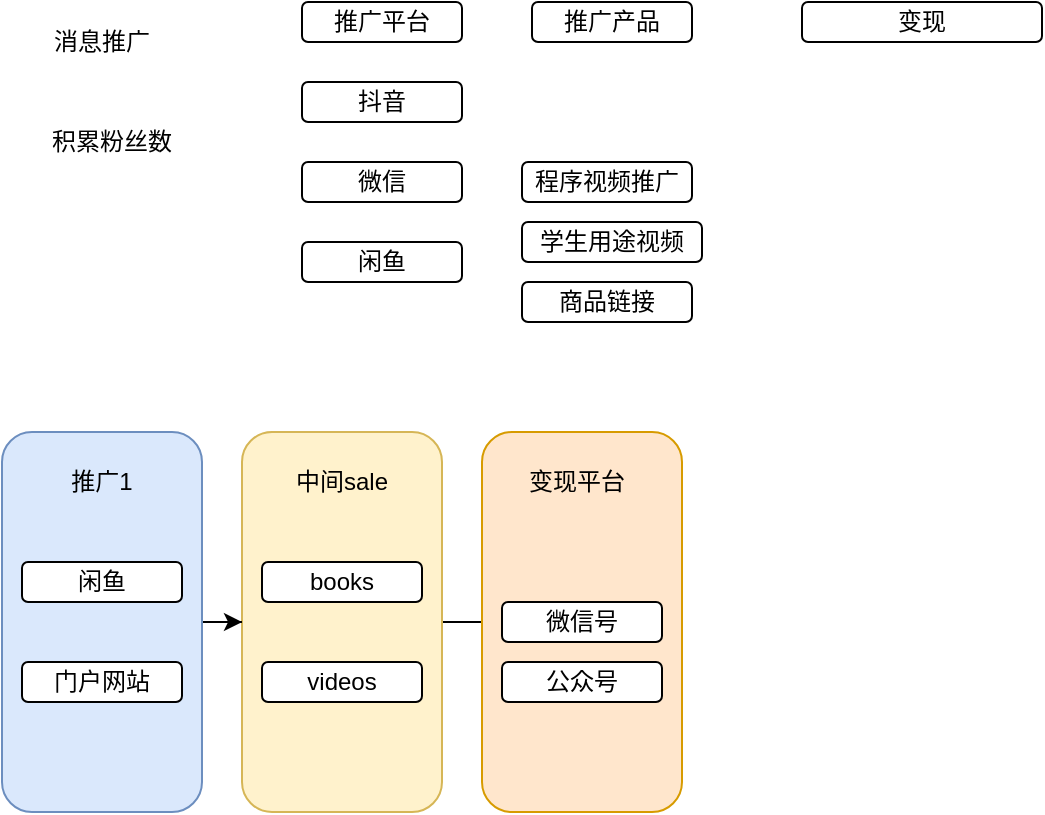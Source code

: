 <mxfile version="12.3.2" type="device" pages="1"><diagram id="OAnZRpoUUYZEL72ACAhj" name="Page-1"><mxGraphModel dx="932" dy="666" grid="1" gridSize="10" guides="1" tooltips="1" connect="1" arrows="1" fold="1" page="1" pageScale="1" pageWidth="850" pageHeight="1100" math="0" shadow="0"><root><mxCell id="0"/><mxCell id="1" parent="0"/><mxCell id="m2C_xmcHTdKJz_s_1MW7-29" value="" style="edgeStyle=orthogonalEdgeStyle;rounded=0;orthogonalLoop=1;jettySize=auto;html=1;" edge="1" parent="1" source="m2C_xmcHTdKJz_s_1MW7-21" target="m2C_xmcHTdKJz_s_1MW7-23"><mxGeometry relative="1" as="geometry"/></mxCell><mxCell id="m2C_xmcHTdKJz_s_1MW7-21" value="" style="rounded=1;whiteSpace=wrap;html=1;fillColor=#fff2cc;strokeColor=#d6b656;" vertex="1" parent="1"><mxGeometry x="240" y="315" width="100" height="190" as="geometry"/></mxCell><mxCell id="m2C_xmcHTdKJz_s_1MW7-28" value="" style="edgeStyle=orthogonalEdgeStyle;rounded=0;orthogonalLoop=1;jettySize=auto;html=1;" edge="1" parent="1" source="m2C_xmcHTdKJz_s_1MW7-20" target="m2C_xmcHTdKJz_s_1MW7-21"><mxGeometry relative="1" as="geometry"/></mxCell><mxCell id="m2C_xmcHTdKJz_s_1MW7-20" value="" style="rounded=1;whiteSpace=wrap;html=1;fillColor=#dae8fc;strokeColor=#6c8ebf;" vertex="1" parent="1"><mxGeometry x="120" y="315" width="100" height="190" as="geometry"/></mxCell><mxCell id="m2C_xmcHTdKJz_s_1MW7-1" value="消息推广" style="text;html=1;strokeColor=none;fillColor=none;align=center;verticalAlign=middle;whiteSpace=wrap;rounded=0;" vertex="1" parent="1"><mxGeometry x="140" y="110" width="60" height="20" as="geometry"/></mxCell><mxCell id="m2C_xmcHTdKJz_s_1MW7-2" value="积累粉丝数" style="text;html=1;strokeColor=none;fillColor=none;align=center;verticalAlign=middle;whiteSpace=wrap;rounded=0;" vertex="1" parent="1"><mxGeometry x="140" y="160" width="70" height="20" as="geometry"/></mxCell><mxCell id="m2C_xmcHTdKJz_s_1MW7-3" value="推广平台" style="rounded=1;whiteSpace=wrap;html=1;" vertex="1" parent="1"><mxGeometry x="270" y="100" width="80" height="20" as="geometry"/></mxCell><mxCell id="m2C_xmcHTdKJz_s_1MW7-4" value="抖音" style="rounded=1;whiteSpace=wrap;html=1;" vertex="1" parent="1"><mxGeometry x="270" y="140" width="80" height="20" as="geometry"/></mxCell><mxCell id="m2C_xmcHTdKJz_s_1MW7-5" value="微信" style="rounded=1;whiteSpace=wrap;html=1;" vertex="1" parent="1"><mxGeometry x="270" y="180" width="80" height="20" as="geometry"/></mxCell><mxCell id="m2C_xmcHTdKJz_s_1MW7-6" value="推广产品" style="rounded=1;whiteSpace=wrap;html=1;" vertex="1" parent="1"><mxGeometry x="385" y="100" width="80" height="20" as="geometry"/></mxCell><mxCell id="m2C_xmcHTdKJz_s_1MW7-7" value="程序视频推广" style="rounded=1;whiteSpace=wrap;html=1;" vertex="1" parent="1"><mxGeometry x="380" y="180" width="85" height="20" as="geometry"/></mxCell><mxCell id="m2C_xmcHTdKJz_s_1MW7-8" value="学生用途视频" style="rounded=1;whiteSpace=wrap;html=1;" vertex="1" parent="1"><mxGeometry x="380" y="210" width="90" height="20" as="geometry"/></mxCell><mxCell id="m2C_xmcHTdKJz_s_1MW7-9" value="变现" style="rounded=1;whiteSpace=wrap;html=1;" vertex="1" parent="1"><mxGeometry x="520" y="100" width="120" height="20" as="geometry"/></mxCell><mxCell id="m2C_xmcHTdKJz_s_1MW7-10" value="商品链接" style="rounded=1;whiteSpace=wrap;html=1;" vertex="1" parent="1"><mxGeometry x="380" y="240" width="85" height="20" as="geometry"/></mxCell><mxCell id="m2C_xmcHTdKJz_s_1MW7-11" value="闲鱼&lt;br&gt;" style="rounded=1;whiteSpace=wrap;html=1;" vertex="1" parent="1"><mxGeometry x="270" y="220" width="80" height="20" as="geometry"/></mxCell><mxCell id="m2C_xmcHTdKJz_s_1MW7-12" value="闲鱼&lt;br&gt;" style="rounded=1;whiteSpace=wrap;html=1;" vertex="1" parent="1"><mxGeometry x="130" y="380" width="80" height="20" as="geometry"/></mxCell><mxCell id="m2C_xmcHTdKJz_s_1MW7-13" value="videos" style="rounded=1;whiteSpace=wrap;html=1;" vertex="1" parent="1"><mxGeometry x="250" y="430" width="80" height="20" as="geometry"/></mxCell><mxCell id="m2C_xmcHTdKJz_s_1MW7-14" value="books" style="rounded=1;whiteSpace=wrap;html=1;" vertex="1" parent="1"><mxGeometry x="250" y="380" width="80" height="20" as="geometry"/></mxCell><mxCell id="m2C_xmcHTdKJz_s_1MW7-22" value="" style="rounded=1;whiteSpace=wrap;html=1;fillColor=#ffe6cc;strokeColor=#d79b00;" vertex="1" parent="1"><mxGeometry x="360" y="315" width="100" height="190" as="geometry"/></mxCell><mxCell id="m2C_xmcHTdKJz_s_1MW7-23" value="微信号" style="rounded=1;whiteSpace=wrap;html=1;" vertex="1" parent="1"><mxGeometry x="370" y="400" width="80" height="20" as="geometry"/></mxCell><mxCell id="m2C_xmcHTdKJz_s_1MW7-24" value="推广1" style="text;html=1;strokeColor=none;fillColor=none;align=center;verticalAlign=middle;whiteSpace=wrap;rounded=0;" vertex="1" parent="1"><mxGeometry x="150" y="330" width="40" height="20" as="geometry"/></mxCell><mxCell id="m2C_xmcHTdKJz_s_1MW7-25" value="中间sale" style="text;html=1;strokeColor=none;fillColor=none;align=center;verticalAlign=middle;whiteSpace=wrap;rounded=0;" vertex="1" parent="1"><mxGeometry x="265" y="330" width="50" height="20" as="geometry"/></mxCell><mxCell id="m2C_xmcHTdKJz_s_1MW7-26" value="变现平台" style="text;html=1;strokeColor=none;fillColor=none;align=center;verticalAlign=middle;whiteSpace=wrap;rounded=0;" vertex="1" parent="1"><mxGeometry x="380" y="330" width="55" height="20" as="geometry"/></mxCell><mxCell id="m2C_xmcHTdKJz_s_1MW7-27" value="门户网站" style="rounded=1;whiteSpace=wrap;html=1;" vertex="1" parent="1"><mxGeometry x="130" y="430" width="80" height="20" as="geometry"/></mxCell><mxCell id="m2C_xmcHTdKJz_s_1MW7-30" value="公众号" style="rounded=1;whiteSpace=wrap;html=1;" vertex="1" parent="1"><mxGeometry x="370" y="430" width="80" height="20" as="geometry"/></mxCell></root></mxGraphModel></diagram></mxfile>